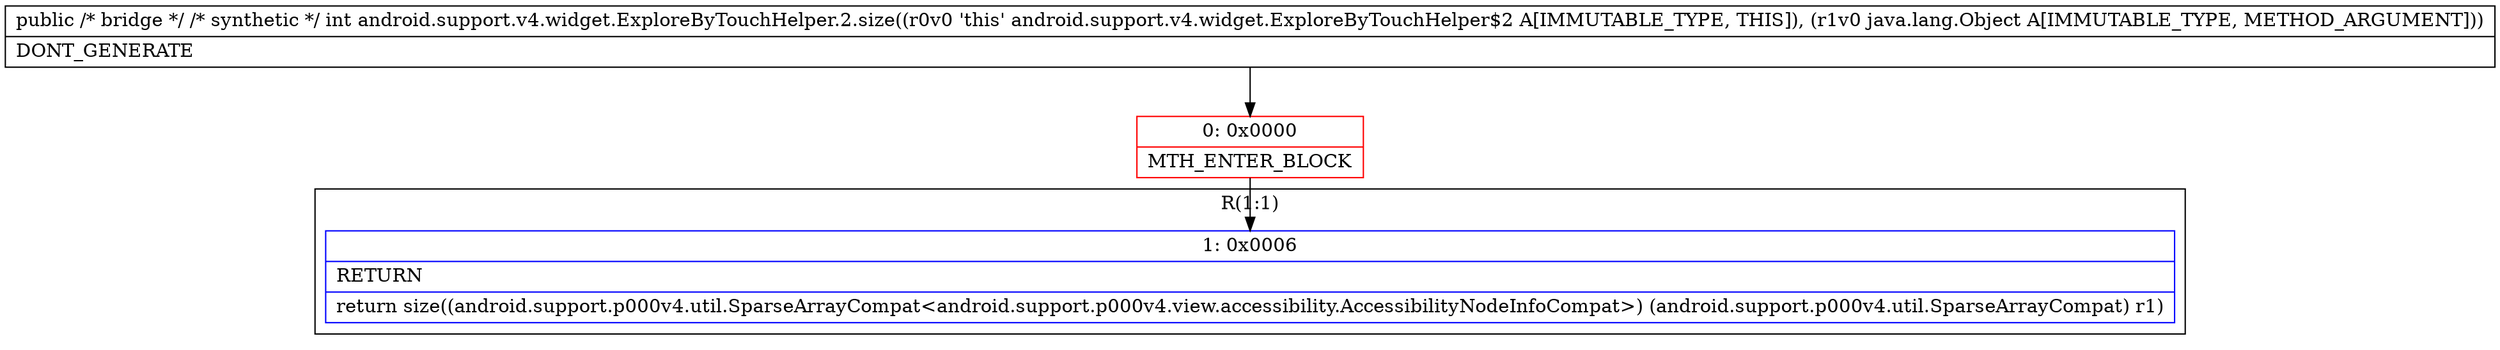 digraph "CFG forandroid.support.v4.widget.ExploreByTouchHelper.2.size(Ljava\/lang\/Object;)I" {
subgraph cluster_Region_467437536 {
label = "R(1:1)";
node [shape=record,color=blue];
Node_1 [shape=record,label="{1\:\ 0x0006|RETURN\l|return size((android.support.p000v4.util.SparseArrayCompat\<android.support.p000v4.view.accessibility.AccessibilityNodeInfoCompat\>) (android.support.p000v4.util.SparseArrayCompat) r1)\l}"];
}
Node_0 [shape=record,color=red,label="{0\:\ 0x0000|MTH_ENTER_BLOCK\l}"];
MethodNode[shape=record,label="{public \/* bridge *\/ \/* synthetic *\/ int android.support.v4.widget.ExploreByTouchHelper.2.size((r0v0 'this' android.support.v4.widget.ExploreByTouchHelper$2 A[IMMUTABLE_TYPE, THIS]), (r1v0 java.lang.Object A[IMMUTABLE_TYPE, METHOD_ARGUMENT]))  | DONT_GENERATE\l}"];
MethodNode -> Node_0;
Node_0 -> Node_1;
}

